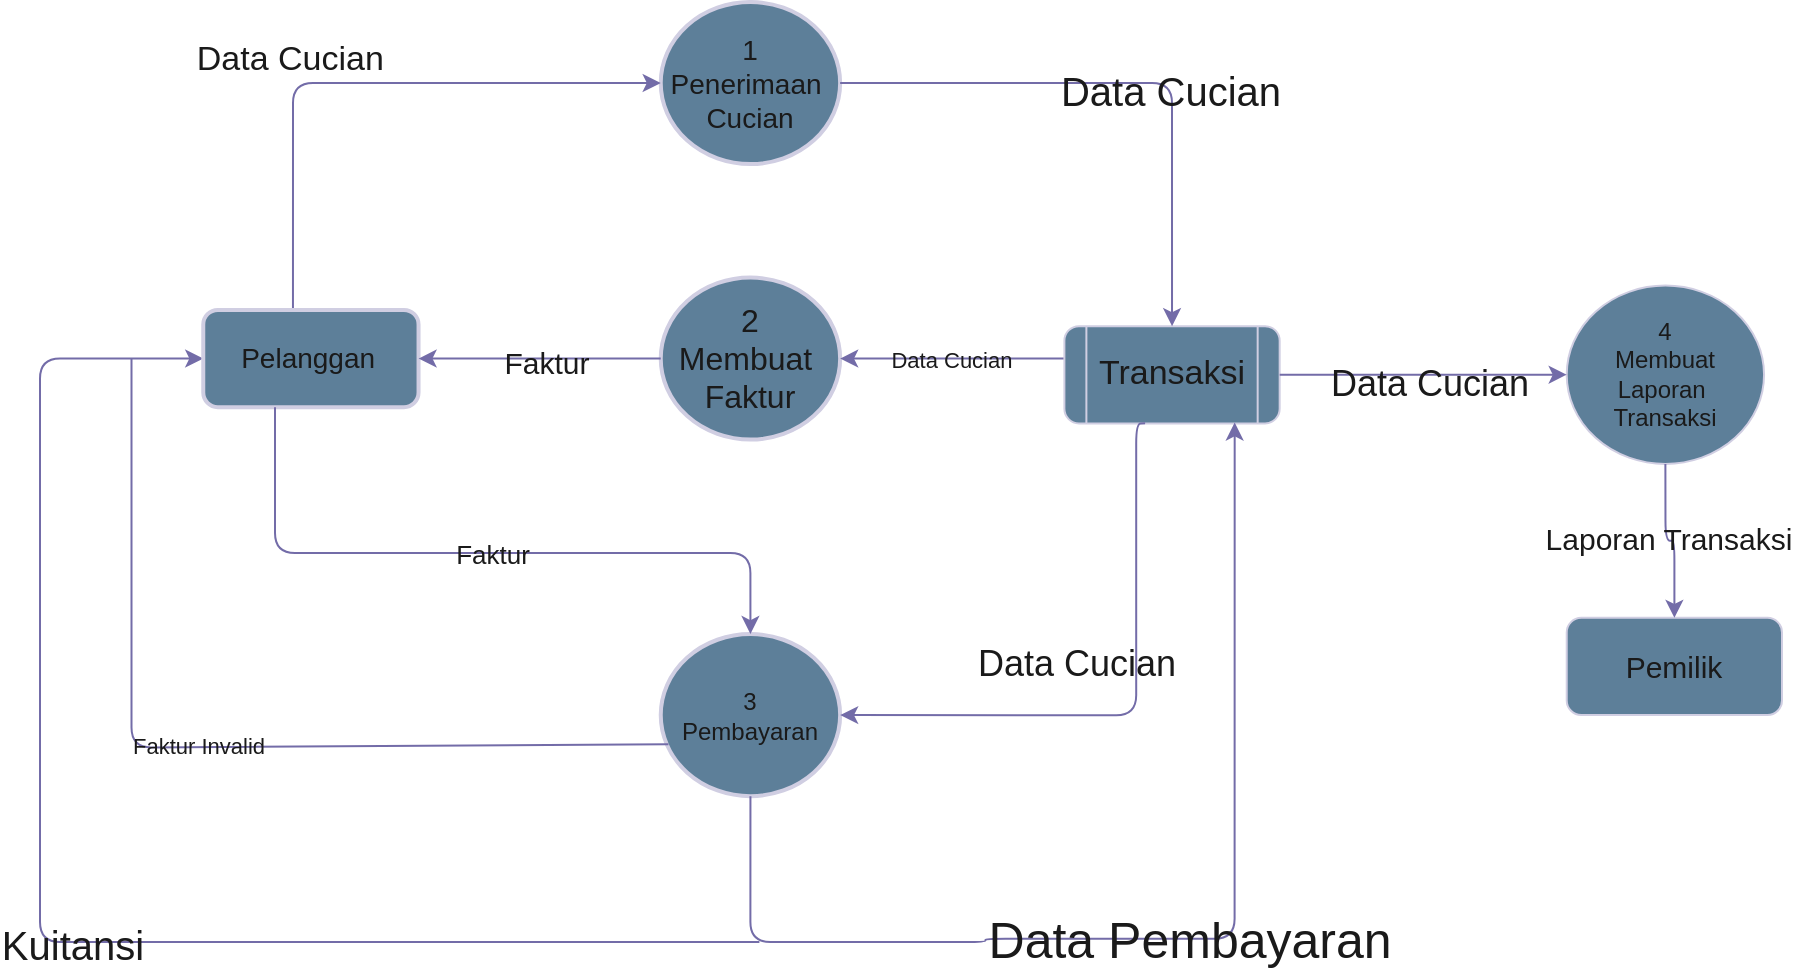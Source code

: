 <mxfile version="22.0.4" type="github" pages="4">
  <diagram name="Halaman-1" id="zievfR8BE4Mrv5VviONW">
    <mxGraphModel dx="2333" dy="1313" grid="1" gridSize="10" guides="1" tooltips="1" connect="1" arrows="1" fold="1" page="1" pageScale="1" pageWidth="1169" pageHeight="827" math="0" shadow="0">
      <root>
        <mxCell id="0" />
        <mxCell id="1" parent="0" />
        <mxCell id="Emwu1l9O6YgNDilJzfDa-1" value="" style="group;labelBackgroundColor=none;rounded=1;fontColor=#1A1A1A;" parent="1" vertex="1" connectable="0">
          <mxGeometry x="149" y="160" width="871" height="470" as="geometry" />
        </mxCell>
        <mxCell id="iRN2T850k9474Tx5F2lM-8" value="&lt;font style=&quot;font-size: 14px;&quot;&gt;1&lt;br&gt;Penerimaan&amp;nbsp;&lt;br&gt;Cucian&lt;/font&gt;" style="strokeWidth=2;html=1;shape=mxgraph.flowchart.start_2;whiteSpace=wrap;labelBackgroundColor=none;rounded=1;fillColor=#5D7F99;strokeColor=#D0CEE2;fontColor=#1A1A1A;" parent="Emwu1l9O6YgNDilJzfDa-1" vertex="1">
          <mxGeometry x="310.367" width="89.701" height="81.034" as="geometry" />
        </mxCell>
        <mxCell id="iRN2T850k9474Tx5F2lM-9" value="&lt;font style=&quot;font-size: 16px;&quot;&gt;2&lt;br&gt;Membuat&amp;nbsp;&lt;br&gt;Faktur&lt;/font&gt;" style="strokeWidth=2;html=1;shape=mxgraph.flowchart.start_2;whiteSpace=wrap;labelBackgroundColor=none;rounded=1;fillColor=#5D7F99;strokeColor=#D0CEE2;fontColor=#1A1A1A;" parent="Emwu1l9O6YgNDilJzfDa-1" vertex="1">
          <mxGeometry x="310.367" y="137.759" width="89.701" height="81.034" as="geometry" />
        </mxCell>
        <mxCell id="iRN2T850k9474Tx5F2lM-42" style="edgeStyle=orthogonalEdgeStyle;rounded=1;orthogonalLoop=1;jettySize=auto;html=1;entryX=0;entryY=0.5;entryDx=0;entryDy=0;labelBackgroundColor=none;fontColor=default;strokeColor=#736CA8;" parent="Emwu1l9O6YgNDilJzfDa-1" target="iRN2T850k9474Tx5F2lM-11" edge="1">
          <mxGeometry relative="1" as="geometry">
            <mxPoint x="54.718" y="178.276" as="targetPoint" />
            <mxPoint x="359.702" y="470" as="sourcePoint" />
            <Array as="points">
              <mxPoint y="470" />
              <mxPoint y="178.276" />
            </Array>
          </mxGeometry>
        </mxCell>
        <mxCell id="iRN2T850k9474Tx5F2lM-43" value="&lt;font style=&quot;font-size: 20px;&quot;&gt;Kuitansi&lt;/font&gt;" style="edgeLabel;html=1;align=center;verticalAlign=middle;resizable=0;points=[];labelBackgroundColor=none;rounded=1;fontColor=#1A1A1A;" parent="iRN2T850k9474Tx5F2lM-42" vertex="1" connectable="0">
          <mxGeometry x="-0.061" relative="1" as="geometry">
            <mxPoint y="1" as="offset" />
          </mxGeometry>
        </mxCell>
        <mxCell id="iRN2T850k9474Tx5F2lM-10" value="3&lt;br&gt;Pembayaran" style="strokeWidth=2;html=1;shape=mxgraph.flowchart.start_2;whiteSpace=wrap;labelBackgroundColor=none;rounded=1;fillColor=#5D7F99;strokeColor=#D0CEE2;fontColor=#1A1A1A;" parent="Emwu1l9O6YgNDilJzfDa-1" vertex="1">
          <mxGeometry x="310.367" y="316.034" width="89.701" height="81.034" as="geometry" />
        </mxCell>
        <mxCell id="iRN2T850k9474Tx5F2lM-13" style="edgeStyle=orthogonalEdgeStyle;rounded=1;orthogonalLoop=1;jettySize=auto;html=1;labelBackgroundColor=none;fontColor=default;strokeColor=#736CA8;" parent="Emwu1l9O6YgNDilJzfDa-1" target="iRN2T850k9474Tx5F2lM-8" edge="1">
          <mxGeometry relative="1" as="geometry">
            <mxPoint x="301.396" y="40.517" as="targetPoint" />
            <mxPoint x="126.479" y="153.966" as="sourcePoint" />
            <Array as="points">
              <mxPoint x="126.479" y="40.517" />
            </Array>
          </mxGeometry>
        </mxCell>
        <mxCell id="iRN2T850k9474Tx5F2lM-15" value="&lt;font style=&quot;font-size: 17px;&quot;&gt;Data Cucian&amp;nbsp;&lt;/font&gt;" style="edgeLabel;html=1;align=center;verticalAlign=middle;resizable=0;points=[];labelBackgroundColor=none;rounded=1;fontColor=#1A1A1A;" parent="iRN2T850k9474Tx5F2lM-13" vertex="1" connectable="0">
          <mxGeometry x="-0.397" relative="1" as="geometry">
            <mxPoint y="-36" as="offset" />
          </mxGeometry>
        </mxCell>
        <mxCell id="iRN2T850k9474Tx5F2lM-11" value="&lt;font style=&quot;font-size: 14px;&quot;&gt;Pelanggan&amp;nbsp;&lt;/font&gt;" style="whiteSpace=wrap;html=1;strokeWidth=2;labelBackgroundColor=none;rounded=1;fillColor=#5D7F99;strokeColor=#D0CEE2;fontColor=#1A1A1A;" parent="Emwu1l9O6YgNDilJzfDa-1" vertex="1">
          <mxGeometry x="81.628" y="153.966" width="107.642" height="48.621" as="geometry" />
        </mxCell>
        <mxCell id="iRN2T850k9474Tx5F2lM-12" value="" style="edgeStyle=orthogonalEdgeStyle;rounded=1;orthogonalLoop=1;jettySize=auto;html=1;labelBackgroundColor=none;fontColor=default;strokeColor=#736CA8;" parent="Emwu1l9O6YgNDilJzfDa-1" source="iRN2T850k9474Tx5F2lM-9" target="iRN2T850k9474Tx5F2lM-11" edge="1">
          <mxGeometry relative="1" as="geometry" />
        </mxCell>
        <mxCell id="iRN2T850k9474Tx5F2lM-18" value="&lt;font style=&quot;font-size: 15px;&quot;&gt;Faktur&lt;/font&gt;" style="edgeLabel;html=1;align=center;verticalAlign=middle;resizable=0;points=[];labelBackgroundColor=none;rounded=1;fontColor=#1A1A1A;" parent="iRN2T850k9474Tx5F2lM-12" vertex="1" connectable="0">
          <mxGeometry x="-0.048" y="1" relative="1" as="geometry">
            <mxPoint as="offset" />
          </mxGeometry>
        </mxCell>
        <mxCell id="iRN2T850k9474Tx5F2lM-14" style="edgeStyle=orthogonalEdgeStyle;rounded=1;orthogonalLoop=1;jettySize=auto;html=1;fontSize=13;labelBackgroundColor=none;fontColor=default;strokeColor=#736CA8;" parent="Emwu1l9O6YgNDilJzfDa-1" source="iRN2T850k9474Tx5F2lM-11" edge="1">
          <mxGeometry relative="1" as="geometry">
            <mxPoint x="117.509" y="210.69" as="sourcePoint" />
            <mxPoint x="355.217" y="316.034" as="targetPoint" />
            <Array as="points">
              <mxPoint x="117.509" y="275.517" />
              <mxPoint x="355.217" y="275.517" />
            </Array>
          </mxGeometry>
        </mxCell>
        <mxCell id="iRN2T850k9474Tx5F2lM-17" value="&lt;font style=&quot;font-size: 13px;&quot;&gt;Faktur&lt;/font&gt;" style="edgeLabel;html=1;align=center;verticalAlign=middle;resizable=0;points=[];labelBackgroundColor=none;rounded=1;fontColor=#1A1A1A;" parent="iRN2T850k9474Tx5F2lM-14" vertex="1" connectable="0">
          <mxGeometry x="0.03" relative="1" as="geometry">
            <mxPoint as="offset" />
          </mxGeometry>
        </mxCell>
        <mxCell id="iRN2T850k9474Tx5F2lM-29" style="edgeStyle=orthogonalEdgeStyle;rounded=1;orthogonalLoop=1;jettySize=auto;html=1;labelBackgroundColor=none;fontColor=default;strokeColor=#736CA8;" parent="Emwu1l9O6YgNDilJzfDa-1" source="iRN2T850k9474Tx5F2lM-28" target="iRN2T850k9474Tx5F2lM-9" edge="1">
          <mxGeometry relative="1" as="geometry">
            <Array as="points">
              <mxPoint x="476.314" y="178.276" />
              <mxPoint x="476.314" y="178.276" />
            </Array>
          </mxGeometry>
        </mxCell>
        <mxCell id="iRN2T850k9474Tx5F2lM-54" value="Data Cucian&amp;nbsp;" style="edgeLabel;html=1;align=center;verticalAlign=middle;resizable=0;points=[];labelBackgroundColor=none;rounded=1;fontColor=#1A1A1A;" parent="iRN2T850k9474Tx5F2lM-29" vertex="1" connectable="0">
          <mxGeometry x="-0.33" y="-1" relative="1" as="geometry">
            <mxPoint x="-18" y="1" as="offset" />
          </mxGeometry>
        </mxCell>
        <mxCell id="iRN2T850k9474Tx5F2lM-28" value="&lt;font style=&quot;font-size: 17px;&quot;&gt;Transaksi&lt;/font&gt;" style="shape=process;whiteSpace=wrap;html=1;backgroundOutline=1;labelBackgroundColor=none;rounded=1;fillColor=#5D7F99;strokeColor=#D0CEE2;fontColor=#1A1A1A;" parent="Emwu1l9O6YgNDilJzfDa-1" vertex="1">
          <mxGeometry x="512.195" y="162.069" width="107.642" height="48.621" as="geometry" />
        </mxCell>
        <mxCell id="iRN2T850k9474Tx5F2lM-20" value="" style="edgeStyle=orthogonalEdgeStyle;rounded=1;orthogonalLoop=1;jettySize=auto;html=1;entryX=0.5;entryY=0;entryDx=0;entryDy=0;labelBackgroundColor=none;fontColor=default;strokeColor=#736CA8;" parent="Emwu1l9O6YgNDilJzfDa-1" source="iRN2T850k9474Tx5F2lM-8" target="iRN2T850k9474Tx5F2lM-28" edge="1">
          <mxGeometry relative="1" as="geometry">
            <mxPoint x="592.926" y="170.172" as="targetPoint" />
          </mxGeometry>
        </mxCell>
        <mxCell id="iRN2T850k9474Tx5F2lM-31" value="&lt;font style=&quot;font-size: 20px;&quot;&gt;Data Cucian&lt;/font&gt;" style="edgeLabel;html=1;align=center;verticalAlign=middle;resizable=0;points=[];labelBackgroundColor=none;rounded=1;fontColor=#1A1A1A;" parent="iRN2T850k9474Tx5F2lM-20" vertex="1" connectable="0">
          <mxGeometry x="0.175" y="-1" relative="1" as="geometry">
            <mxPoint as="offset" />
          </mxGeometry>
        </mxCell>
        <mxCell id="iRN2T850k9474Tx5F2lM-41" style="edgeStyle=orthogonalEdgeStyle;rounded=1;orthogonalLoop=1;jettySize=auto;html=1;exitX=0.5;exitY=1;exitDx=0;exitDy=0;exitPerimeter=0;entryX=0.791;entryY=0.99;entryDx=0;entryDy=0;entryPerimeter=0;labelBackgroundColor=none;fontColor=default;strokeColor=#736CA8;" parent="Emwu1l9O6YgNDilJzfDa-1" source="iRN2T850k9474Tx5F2lM-10" target="iRN2T850k9474Tx5F2lM-28" edge="1">
          <mxGeometry relative="1" as="geometry">
            <mxPoint x="597.411" y="226.897" as="targetPoint" />
            <mxPoint x="355.217" y="467.569" as="sourcePoint" />
            <Array as="points">
              <mxPoint x="355.217" y="470" />
              <mxPoint x="472.726" y="470" />
              <mxPoint x="472.726" y="468.379" />
              <mxPoint x="597.411" y="468.379" />
            </Array>
          </mxGeometry>
        </mxCell>
        <mxCell id="iRN2T850k9474Tx5F2lM-50" value="&lt;font style=&quot;font-size: 25px;&quot;&gt;Data Pembayaran&amp;nbsp;&lt;/font&gt;" style="edgeLabel;html=1;align=center;verticalAlign=middle;resizable=0;points=[];labelBackgroundColor=none;rounded=1;fontColor=#1A1A1A;" parent="iRN2T850k9474Tx5F2lM-41" vertex="1" connectable="0">
          <mxGeometry x="0.033" y="1" relative="1" as="geometry">
            <mxPoint as="offset" />
          </mxGeometry>
        </mxCell>
        <mxCell id="iRN2T850k9474Tx5F2lM-32" value="4&lt;br&gt;Membuat Laporan&amp;nbsp;&lt;br&gt;Transaksi" style="ellipse;whiteSpace=wrap;html=1;labelBackgroundColor=none;rounded=1;fillColor=#5D7F99;strokeColor=#D0CEE2;fontColor=#1A1A1A;" parent="Emwu1l9O6YgNDilJzfDa-1" vertex="1">
          <mxGeometry x="763.358" y="141.81" width="98.671" height="89.138" as="geometry" />
        </mxCell>
        <mxCell id="iRN2T850k9474Tx5F2lM-33" value="" style="edgeStyle=orthogonalEdgeStyle;rounded=1;orthogonalLoop=1;jettySize=auto;html=1;labelBackgroundColor=none;fontColor=default;strokeColor=#736CA8;" parent="Emwu1l9O6YgNDilJzfDa-1" source="iRN2T850k9474Tx5F2lM-28" target="iRN2T850k9474Tx5F2lM-32" edge="1">
          <mxGeometry relative="1" as="geometry" />
        </mxCell>
        <mxCell id="iRN2T850k9474Tx5F2lM-51" value="&lt;font style=&quot;font-size: 18px;&quot;&gt;Data Cucian&amp;nbsp;&lt;/font&gt;" style="edgeLabel;html=1;align=center;verticalAlign=middle;resizable=0;points=[];labelBackgroundColor=none;rounded=1;fontColor=#1A1A1A;" parent="iRN2T850k9474Tx5F2lM-33" vertex="1" connectable="0">
          <mxGeometry x="0.064" y="-4" relative="1" as="geometry">
            <mxPoint as="offset" />
          </mxGeometry>
        </mxCell>
        <mxCell id="iRN2T850k9474Tx5F2lM-34" value="&lt;font style=&quot;font-size: 15px;&quot;&gt;Pemilik&lt;/font&gt;" style="whiteSpace=wrap;html=1;labelBackgroundColor=none;rounded=1;fillColor=#5D7F99;strokeColor=#D0CEE2;fontColor=#1A1A1A;" parent="Emwu1l9O6YgNDilJzfDa-1" vertex="1">
          <mxGeometry x="763.358" y="307.931" width="107.642" height="48.621" as="geometry" />
        </mxCell>
        <mxCell id="iRN2T850k9474Tx5F2lM-35" value="" style="edgeStyle=orthogonalEdgeStyle;rounded=1;orthogonalLoop=1;jettySize=auto;html=1;labelBackgroundColor=none;fontColor=default;strokeColor=#736CA8;" parent="Emwu1l9O6YgNDilJzfDa-1" source="iRN2T850k9474Tx5F2lM-32" target="iRN2T850k9474Tx5F2lM-34" edge="1">
          <mxGeometry relative="1" as="geometry" />
        </mxCell>
        <mxCell id="iRN2T850k9474Tx5F2lM-36" value="&lt;font style=&quot;font-size: 15px;&quot;&gt;Laporan Transaksi&lt;/font&gt;" style="edgeLabel;html=1;align=center;verticalAlign=middle;resizable=0;points=[];labelBackgroundColor=none;rounded=1;fontColor=#1A1A1A;" parent="iRN2T850k9474Tx5F2lM-35" vertex="1" connectable="0">
          <mxGeometry x="-0.041" y="2" relative="1" as="geometry">
            <mxPoint as="offset" />
          </mxGeometry>
        </mxCell>
        <mxCell id="iRN2T850k9474Tx5F2lM-37" style="edgeStyle=orthogonalEdgeStyle;rounded=1;orthogonalLoop=1;jettySize=auto;html=1;entryX=1;entryY=0.5;entryDx=0;entryDy=0;entryPerimeter=0;labelBackgroundColor=none;fontColor=default;strokeColor=#736CA8;" parent="Emwu1l9O6YgNDilJzfDa-1" target="iRN2T850k9474Tx5F2lM-10" edge="1">
          <mxGeometry relative="1" as="geometry">
            <mxPoint x="552.56" y="210.687" as="sourcePoint" />
            <mxPoint x="440.434" y="380.797" as="targetPoint" />
            <Array as="points">
              <mxPoint x="548.075" y="211.5" />
              <mxPoint x="548.075" y="356.552" />
            </Array>
          </mxGeometry>
        </mxCell>
        <mxCell id="iRN2T850k9474Tx5F2lM-38" value="&lt;font style=&quot;font-size: 18px;&quot;&gt;Data Cucian&lt;/font&gt;" style="edgeLabel;html=1;align=center;verticalAlign=middle;resizable=0;points=[];labelBackgroundColor=none;rounded=1;fontColor=#1A1A1A;" parent="iRN2T850k9474Tx5F2lM-37" vertex="1" connectable="0">
          <mxGeometry x="-0.162" y="4" relative="1" as="geometry">
            <mxPoint x="-34" as="offset" />
          </mxGeometry>
        </mxCell>
        <mxCell id="iRN2T850k9474Tx5F2lM-47" value="" style="endArrow=none;html=1;rounded=1;entryX=0.043;entryY=0.68;entryDx=0;entryDy=0;entryPerimeter=0;labelBackgroundColor=none;fontColor=default;strokeColor=#736CA8;" parent="Emwu1l9O6YgNDilJzfDa-1" target="iRN2T850k9474Tx5F2lM-10" edge="1">
          <mxGeometry width="50" height="50" relative="1" as="geometry">
            <mxPoint x="45.748" y="178.276" as="sourcePoint" />
            <mxPoint x="162.359" y="364.655" as="targetPoint" />
            <Array as="points">
              <mxPoint x="45.748" y="372.759" />
            </Array>
          </mxGeometry>
        </mxCell>
        <mxCell id="iRN2T850k9474Tx5F2lM-49" value="Faktur Invalid" style="edgeLabel;html=1;align=center;verticalAlign=middle;resizable=0;points=[];labelBackgroundColor=none;rounded=1;fontColor=#1A1A1A;" parent="iRN2T850k9474Tx5F2lM-47" vertex="1" connectable="0">
          <mxGeometry x="-0.02" y="1" relative="1" as="geometry">
            <mxPoint as="offset" />
          </mxGeometry>
        </mxCell>
      </root>
    </mxGraphModel>
  </diagram>
  <diagram id="p6ZGhaoFS9OTpx_zbjbu" name="Halaman-2">
    <mxGraphModel dx="3500" dy="1970" grid="1" gridSize="10" guides="1" tooltips="1" connect="1" arrows="1" fold="1" page="1" pageScale="1" pageWidth="1169" pageHeight="827" math="0" shadow="0">
      <root>
        <mxCell id="0" />
        <mxCell id="1" parent="0" />
        <mxCell id="ITg-j0ly1bmxTYYZntgk-1" value="" style="group;fillColor=#cce5ff;strokeColor=#36393d;" parent="1" vertex="1" connectable="0">
          <mxGeometry x="120" y="120" width="920" height="510" as="geometry" />
        </mxCell>
        <mxCell id="G_HowqqBa3UaNG1oS3yh-1" value="&lt;font style=&quot;font-size: 25px;&quot;&gt;Sistem informasi&amp;nbsp;&lt;br&gt;Pemesana&amp;nbsp;&lt;/font&gt;" style="ellipse;whiteSpace=wrap;html=1;aspect=fixed;" parent="ITg-j0ly1bmxTYYZntgk-1" vertex="1">
          <mxGeometry x="371.717" y="145.714" width="236.786" height="236.786" as="geometry" />
        </mxCell>
        <mxCell id="G_HowqqBa3UaNG1oS3yh-7" style="edgeStyle=orthogonalEdgeStyle;rounded=0;orthogonalLoop=1;jettySize=auto;html=1;exitX=0.5;exitY=0;exitDx=0;exitDy=0;entryX=0.388;entryY=0.01;entryDx=0;entryDy=0;entryPerimeter=0;" parent="ITg-j0ly1bmxTYYZntgk-1" source="G_HowqqBa3UaNG1oS3yh-2" target="G_HowqqBa3UaNG1oS3yh-1" edge="1">
          <mxGeometry relative="1" as="geometry">
            <mxPoint x="418.182" y="45.536" as="targetPoint" />
            <mxPoint x="92.929" y="145.714" as="sourcePoint" />
            <Array as="points">
              <mxPoint x="88.283" y="36.429" />
              <mxPoint x="464.646" y="36.429" />
              <mxPoint x="464.646" y="45.536" />
            </Array>
          </mxGeometry>
        </mxCell>
        <mxCell id="G_HowqqBa3UaNG1oS3yh-28" value="&lt;font style=&quot;font-size: 20px;&quot;&gt;Kelola Transaksi&amp;nbsp;&lt;/font&gt;" style="edgeLabel;html=1;align=center;verticalAlign=middle;resizable=0;points=[];rotation=1;fontSize=20;" parent="G_HowqqBa3UaNG1oS3yh-7" vertex="1" connectable="0">
          <mxGeometry x="0.052" relative="1" as="geometry">
            <mxPoint as="offset" />
          </mxGeometry>
        </mxCell>
        <mxCell id="G_HowqqBa3UaNG1oS3yh-18" style="edgeStyle=orthogonalEdgeStyle;rounded=0;orthogonalLoop=1;jettySize=auto;html=1;entryX=0.568;entryY=0.015;entryDx=0;entryDy=0;entryPerimeter=0;exitX=0.25;exitY=0;exitDx=0;exitDy=0;" parent="ITg-j0ly1bmxTYYZntgk-1" source="G_HowqqBa3UaNG1oS3yh-2" target="G_HowqqBa3UaNG1oS3yh-1" edge="1">
          <mxGeometry relative="1" as="geometry">
            <mxPoint x="520.423" as="targetPoint" />
            <mxPoint x="65.051" y="59.196" as="sourcePoint" />
            <Array as="points">
              <mxPoint x="65.051" y="204.911" />
              <mxPoint x="65.051" />
              <mxPoint x="509.253" />
            </Array>
          </mxGeometry>
        </mxCell>
        <mxCell id="G_HowqqBa3UaNG1oS3yh-27" value="&lt;font style=&quot;font-size: 20px;&quot;&gt;Login&lt;/font&gt;" style="edgeLabel;html=1;align=center;verticalAlign=middle;resizable=0;points=[];rotation=1;fontSize=20;" parent="G_HowqqBa3UaNG1oS3yh-18" vertex="1" connectable="0">
          <mxGeometry x="0.108" y="2" relative="1" as="geometry">
            <mxPoint x="1" as="offset" />
          </mxGeometry>
        </mxCell>
        <mxCell id="G_HowqqBa3UaNG1oS3yh-2" value="&lt;font style=&quot;font-size: 36px;&quot;&gt;Admin&lt;/font&gt;" style="rounded=0;whiteSpace=wrap;html=1;" parent="ITg-j0ly1bmxTYYZntgk-1" vertex="1">
          <mxGeometry y="204.911" width="176.566" height="100.179" as="geometry" />
        </mxCell>
        <mxCell id="G_HowqqBa3UaNG1oS3yh-13" style="edgeStyle=orthogonalEdgeStyle;rounded=0;orthogonalLoop=1;jettySize=auto;html=1;" parent="ITg-j0ly1bmxTYYZntgk-1" source="G_HowqqBa3UaNG1oS3yh-1" target="G_HowqqBa3UaNG1oS3yh-2" edge="1">
          <mxGeometry relative="1" as="geometry">
            <mxPoint x="148.687" y="364.286" as="targetPoint" />
            <Array as="points">
              <mxPoint x="148.687" y="365.196" />
            </Array>
          </mxGeometry>
        </mxCell>
        <mxCell id="G_HowqqBa3UaNG1oS3yh-32" value="Login" style="edgeLabel;html=1;align=center;verticalAlign=middle;resizable=0;points=[];rotation=1;fontSize=20;" parent="G_HowqqBa3UaNG1oS3yh-13" vertex="1" connectable="0">
          <mxGeometry x="-0.164" y="-3" relative="1" as="geometry">
            <mxPoint as="offset" />
          </mxGeometry>
        </mxCell>
        <mxCell id="G_HowqqBa3UaNG1oS3yh-14" style="edgeStyle=orthogonalEdgeStyle;rounded=0;orthogonalLoop=1;jettySize=auto;html=1;entryX=0.5;entryY=1;entryDx=0;entryDy=0;" parent="ITg-j0ly1bmxTYYZntgk-1" source="G_HowqqBa3UaNG1oS3yh-1" target="G_HowqqBa3UaNG1oS3yh-2" edge="1">
          <mxGeometry relative="1" as="geometry">
            <mxPoint x="120.808" y="446.25" as="targetPoint" />
            <Array as="points">
              <mxPoint x="473.939" y="473.571" />
              <mxPoint x="88.283" y="473.571" />
            </Array>
          </mxGeometry>
        </mxCell>
        <mxCell id="G_HowqqBa3UaNG1oS3yh-34" value="Data Pemesanan" style="edgeLabel;html=1;align=center;verticalAlign=middle;resizable=0;points=[];rotation=1;fontSize=20;" parent="G_HowqqBa3UaNG1oS3yh-14" vertex="1" connectable="0">
          <mxGeometry x="-0.082" relative="1" as="geometry">
            <mxPoint as="offset" />
          </mxGeometry>
        </mxCell>
        <mxCell id="G_HowqqBa3UaNG1oS3yh-15" style="edgeStyle=orthogonalEdgeStyle;rounded=0;orthogonalLoop=1;jettySize=auto;html=1;entryX=0.25;entryY=1;entryDx=0;entryDy=0;" parent="ITg-j0ly1bmxTYYZntgk-1" source="G_HowqqBa3UaNG1oS3yh-1" target="G_HowqqBa3UaNG1oS3yh-2" edge="1">
          <mxGeometry relative="1" as="geometry">
            <mxPoint x="46.465" y="546.429" as="targetPoint" />
            <Array as="points">
              <mxPoint x="492.525" y="510" />
              <mxPoint x="44.606" y="510" />
            </Array>
          </mxGeometry>
        </mxCell>
        <mxCell id="G_HowqqBa3UaNG1oS3yh-35" value="Data Transaksi" style="edgeLabel;html=1;align=center;verticalAlign=middle;resizable=0;points=[];rotation=1;fontSize=20;" parent="G_HowqqBa3UaNG1oS3yh-15" vertex="1" connectable="0">
          <mxGeometry x="-0.107" y="1" relative="1" as="geometry">
            <mxPoint x="1" as="offset" />
          </mxGeometry>
        </mxCell>
        <mxCell id="G_HowqqBa3UaNG1oS3yh-16" style="edgeStyle=orthogonalEdgeStyle;rounded=0;orthogonalLoop=1;jettySize=auto;html=1;" parent="ITg-j0ly1bmxTYYZntgk-1" source="G_HowqqBa3UaNG1oS3yh-1" target="G_HowqqBa3UaNG1oS3yh-2" edge="1">
          <mxGeometry relative="1" as="geometry">
            <mxPoint x="167.273" y="446.25" as="targetPoint" />
            <Array as="points">
              <mxPoint x="446.061" y="437.143" />
              <mxPoint x="111.515" y="437.143" />
            </Array>
          </mxGeometry>
        </mxCell>
        <mxCell id="G_HowqqBa3UaNG1oS3yh-33" value="Data Costumner" style="edgeLabel;html=1;align=center;verticalAlign=middle;resizable=0;points=[];rotation=1;fontSize=20;" parent="G_HowqqBa3UaNG1oS3yh-16" vertex="1" connectable="0">
          <mxGeometry x="-0.105" y="3" relative="1" as="geometry">
            <mxPoint x="1" as="offset" />
          </mxGeometry>
        </mxCell>
        <mxCell id="G_HowqqBa3UaNG1oS3yh-25" style="edgeStyle=orthogonalEdgeStyle;rounded=0;orthogonalLoop=1;jettySize=auto;html=1;entryX=0.65;entryY=0.982;entryDx=0;entryDy=0;entryPerimeter=0;" parent="ITg-j0ly1bmxTYYZntgk-1" source="G_HowqqBa3UaNG1oS3yh-3" target="G_HowqqBa3UaNG1oS3yh-1" edge="1">
          <mxGeometry relative="1" as="geometry">
            <mxPoint x="576.162" y="500.893" as="targetPoint" />
            <Array as="points">
              <mxPoint x="836.364" y="500.893" />
              <mxPoint x="528.768" y="500.893" />
            </Array>
          </mxGeometry>
        </mxCell>
        <mxCell id="G_HowqqBa3UaNG1oS3yh-42" value="Registrasi" style="edgeLabel;html=1;align=center;verticalAlign=middle;resizable=0;points=[];rotation=0;fontSize=17;" parent="G_HowqqBa3UaNG1oS3yh-25" vertex="1" connectable="0">
          <mxGeometry x="0.097" y="3" relative="1" as="geometry">
            <mxPoint y="2" as="offset" />
          </mxGeometry>
        </mxCell>
        <mxCell id="G_HowqqBa3UaNG1oS3yh-26" style="edgeStyle=orthogonalEdgeStyle;rounded=0;orthogonalLoop=1;jettySize=auto;html=1;" parent="ITg-j0ly1bmxTYYZntgk-1" source="G_HowqqBa3UaNG1oS3yh-3" target="G_HowqqBa3UaNG1oS3yh-1" edge="1">
          <mxGeometry relative="1" as="geometry">
            <mxPoint x="566.869" y="473.571" as="targetPoint" />
            <Array as="points">
              <mxPoint x="799.192" y="473.571" />
              <mxPoint x="565.01" y="473.571" />
            </Array>
          </mxGeometry>
        </mxCell>
        <mxCell id="G_HowqqBa3UaNG1oS3yh-41" value="Login" style="edgeLabel;html=1;align=center;verticalAlign=middle;resizable=0;points=[];rotation=0;fontSize=17;" parent="G_HowqqBa3UaNG1oS3yh-26" vertex="1" connectable="0">
          <mxGeometry x="0.051" y="-5" relative="1" as="geometry">
            <mxPoint y="2" as="offset" />
          </mxGeometry>
        </mxCell>
        <mxCell id="G_HowqqBa3UaNG1oS3yh-3" value="&lt;font style=&quot;font-size: 26px;&quot;&gt;Costumer&lt;/font&gt;" style="rounded=0;whiteSpace=wrap;html=1;" parent="ITg-j0ly1bmxTYYZntgk-1" vertex="1">
          <mxGeometry x="752.727" y="173.036" width="167.273" height="91.071" as="geometry" />
        </mxCell>
        <mxCell id="G_HowqqBa3UaNG1oS3yh-19" style="edgeStyle=orthogonalEdgeStyle;rounded=0;orthogonalLoop=1;jettySize=auto;html=1;entryX=0.574;entryY=0.002;entryDx=0;entryDy=0;entryPerimeter=0;" parent="ITg-j0ly1bmxTYYZntgk-1" source="G_HowqqBa3UaNG1oS3yh-1" target="G_HowqqBa3UaNG1oS3yh-3" edge="1">
          <mxGeometry relative="1" as="geometry">
            <mxPoint x="529.697" y="142.351" as="sourcePoint" />
            <mxPoint x="836.364" y="163.929" as="targetPoint" />
            <Array as="points">
              <mxPoint x="529.697" y="9.107" />
              <mxPoint x="845.657" y="9.107" />
              <mxPoint x="845.657" y="163.929" />
              <mxPoint x="848.444" y="163.929" />
            </Array>
          </mxGeometry>
        </mxCell>
        <mxCell id="G_HowqqBa3UaNG1oS3yh-36" value="Data Transaksi" style="edgeLabel;html=1;align=center;verticalAlign=middle;resizable=0;points=[];rotation=0;fontSize=17;" parent="G_HowqqBa3UaNG1oS3yh-19" vertex="1" connectable="0">
          <mxGeometry x="0.01" y="-2" relative="1" as="geometry">
            <mxPoint y="2" as="offset" />
          </mxGeometry>
        </mxCell>
        <mxCell id="G_HowqqBa3UaNG1oS3yh-8" value="" style="endArrow=classic;html=1;rounded=0;entryX=0.223;entryY=0.087;entryDx=0;entryDy=0;entryPerimeter=0;" parent="ITg-j0ly1bmxTYYZntgk-1" target="G_HowqqBa3UaNG1oS3yh-1" edge="1">
          <mxGeometry width="50" height="50" relative="1" as="geometry">
            <mxPoint x="92.929" y="100.179" as="sourcePoint" />
            <mxPoint x="427.475" y="91.071" as="targetPoint" />
            <Array as="points">
              <mxPoint x="427.475" y="100.179" />
            </Array>
          </mxGeometry>
        </mxCell>
        <mxCell id="G_HowqqBa3UaNG1oS3yh-29" value="Data Testimoni" style="edgeLabel;html=1;align=center;verticalAlign=middle;resizable=0;points=[];rotation=1;fontSize=20;" parent="G_HowqqBa3UaNG1oS3yh-8" vertex="1" connectable="0">
          <mxGeometry x="-0.104" relative="1" as="geometry">
            <mxPoint x="-1" as="offset" />
          </mxGeometry>
        </mxCell>
        <mxCell id="G_HowqqBa3UaNG1oS3yh-20" style="edgeStyle=orthogonalEdgeStyle;rounded=0;orthogonalLoop=1;jettySize=auto;html=1;" parent="ITg-j0ly1bmxTYYZntgk-1" source="G_HowqqBa3UaNG1oS3yh-1" target="G_HowqqBa3UaNG1oS3yh-3" edge="1">
          <mxGeometry relative="1" as="geometry">
            <Array as="points">
              <mxPoint x="548.283" y="54.643" />
              <mxPoint x="799.192" y="54.643" />
            </Array>
          </mxGeometry>
        </mxCell>
        <mxCell id="G_HowqqBa3UaNG1oS3yh-37" value="Laporan Pemesanan" style="edgeLabel;html=1;align=center;verticalAlign=middle;resizable=0;points=[];rotation=0;fontSize=17;" parent="G_HowqqBa3UaNG1oS3yh-20" vertex="1" connectable="0">
          <mxGeometry x="-0.113" y="-2" relative="1" as="geometry">
            <mxPoint y="2" as="offset" />
          </mxGeometry>
        </mxCell>
        <mxCell id="G_HowqqBa3UaNG1oS3yh-9" style="edgeStyle=orthogonalEdgeStyle;rounded=0;orthogonalLoop=1;jettySize=auto;html=1;entryX=-0.015;entryY=0.463;entryDx=0;entryDy=0;entryPerimeter=0;" parent="ITg-j0ly1bmxTYYZntgk-1" source="G_HowqqBa3UaNG1oS3yh-2" target="G_HowqqBa3UaNG1oS3yh-1" edge="1">
          <mxGeometry relative="1" as="geometry">
            <Array as="points">
              <mxPoint x="223.03" y="255" />
              <mxPoint x="223.03" y="255" />
            </Array>
          </mxGeometry>
        </mxCell>
        <mxCell id="G_HowqqBa3UaNG1oS3yh-31" value="Data Jasa Paket" style="edgeLabel;html=1;align=center;verticalAlign=middle;resizable=0;points=[];rotation=1;fontSize=20;" parent="G_HowqqBa3UaNG1oS3yh-9" vertex="1" connectable="0">
          <mxGeometry x="-0.057" y="2" relative="1" as="geometry">
            <mxPoint x="1" as="offset" />
          </mxGeometry>
        </mxCell>
        <mxCell id="G_HowqqBa3UaNG1oS3yh-21" style="edgeStyle=orthogonalEdgeStyle;rounded=0;orthogonalLoop=1;jettySize=auto;html=1;entryX=0.093;entryY=-0.004;entryDx=0;entryDy=0;entryPerimeter=0;" parent="ITg-j0ly1bmxTYYZntgk-1" source="G_HowqqBa3UaNG1oS3yh-1" target="G_HowqqBa3UaNG1oS3yh-3" edge="1">
          <mxGeometry relative="1" as="geometry">
            <mxPoint x="780.606" y="154.821" as="targetPoint" />
            <Array as="points">
              <mxPoint x="576.162" y="81.964" />
              <mxPoint x="762.02" y="81.964" />
              <mxPoint x="762.02" y="154.821" />
              <mxPoint x="768.525" y="154.821" />
            </Array>
          </mxGeometry>
        </mxCell>
        <mxCell id="G_HowqqBa3UaNG1oS3yh-38" value="Data Tetimoni" style="edgeLabel;html=1;align=center;verticalAlign=middle;resizable=0;points=[];rotation=0;fontSize=17;" parent="G_HowqqBa3UaNG1oS3yh-21" vertex="1" connectable="0">
          <mxGeometry x="-0.055" y="3" relative="1" as="geometry">
            <mxPoint y="2" as="offset" />
          </mxGeometry>
        </mxCell>
        <mxCell id="G_HowqqBa3UaNG1oS3yh-12" style="edgeStyle=orthogonalEdgeStyle;rounded=0;orthogonalLoop=1;jettySize=auto;html=1;entryX=0;entryY=0.346;entryDx=0;entryDy=0;entryPerimeter=0;" parent="ITg-j0ly1bmxTYYZntgk-1" source="G_HowqqBa3UaNG1oS3yh-2" target="G_HowqqBa3UaNG1oS3yh-1" edge="1">
          <mxGeometry relative="1" as="geometry">
            <Array as="points">
              <mxPoint x="223.03" y="227.679" />
              <mxPoint x="223.03" y="227.679" />
            </Array>
          </mxGeometry>
        </mxCell>
        <mxCell id="G_HowqqBa3UaNG1oS3yh-30" value="&lt;font style=&quot;font-size: 20px;&quot;&gt;Kelola Portofolio&lt;/font&gt;" style="edgeLabel;html=1;align=center;verticalAlign=middle;resizable=0;points=[];rotation=1;fontSize=20;" parent="G_HowqqBa3UaNG1oS3yh-12" vertex="1" connectable="0">
          <mxGeometry x="-0.085" relative="1" as="geometry">
            <mxPoint x="1" as="offset" />
          </mxGeometry>
        </mxCell>
        <mxCell id="G_HowqqBa3UaNG1oS3yh-22" style="edgeStyle=orthogonalEdgeStyle;rounded=0;orthogonalLoop=1;jettySize=auto;html=1;" parent="ITg-j0ly1bmxTYYZntgk-1" source="G_HowqqBa3UaNG1oS3yh-1" target="G_HowqqBa3UaNG1oS3yh-3" edge="1">
          <mxGeometry relative="1" as="geometry">
            <Array as="points">
              <mxPoint x="641.212" y="218.571" />
              <mxPoint x="641.212" y="218.571" />
            </Array>
          </mxGeometry>
        </mxCell>
        <mxCell id="G_HowqqBa3UaNG1oS3yh-39" value="Login" style="edgeLabel;html=1;align=center;verticalAlign=middle;resizable=0;points=[];rotation=0;fontSize=17;" parent="G_HowqqBa3UaNG1oS3yh-22" vertex="1" connectable="0">
          <mxGeometry x="-0.017" y="-3" relative="1" as="geometry">
            <mxPoint y="2" as="offset" />
          </mxGeometry>
        </mxCell>
        <mxCell id="G_HowqqBa3UaNG1oS3yh-24" style="edgeStyle=orthogonalEdgeStyle;rounded=0;orthogonalLoop=1;jettySize=auto;html=1;entryX=0.994;entryY=0.459;entryDx=0;entryDy=0;entryPerimeter=0;" parent="ITg-j0ly1bmxTYYZntgk-1" source="G_HowqqBa3UaNG1oS3yh-3" target="G_HowqqBa3UaNG1oS3yh-1" edge="1">
          <mxGeometry relative="1" as="geometry">
            <Array as="points">
              <mxPoint x="715.556" y="254.089" />
              <mxPoint x="715.556" y="254.089" />
            </Array>
          </mxGeometry>
        </mxCell>
        <mxCell id="G_HowqqBa3UaNG1oS3yh-40" value="Data Pemesanan" style="edgeLabel;html=1;align=center;verticalAlign=middle;resizable=0;points=[];rotation=0;fontSize=17;" parent="G_HowqqBa3UaNG1oS3yh-24" vertex="1" connectable="0">
          <mxGeometry x="-0.191" y="4" relative="1" as="geometry">
            <mxPoint y="2" as="offset" />
          </mxGeometry>
        </mxCell>
      </root>
    </mxGraphModel>
  </diagram>
  <diagram id="7fXpKsFOSEUkc3rEzZ2G" name="Halaman-3">
    <mxGraphModel dx="1400" dy="788" grid="1" gridSize="10" guides="1" tooltips="1" connect="1" arrows="1" fold="1" page="1" pageScale="1" pageWidth="1169" pageHeight="827" math="0" shadow="0">
      <root>
        <mxCell id="0" />
        <mxCell id="1" parent="0" />
        <mxCell id="zRbCJ5zReiYOXl2uvd_V-57" value="" style="group" vertex="1" connectable="0" parent="1">
          <mxGeometry x="210" y="250" width="780" height="310" as="geometry" />
        </mxCell>
        <mxCell id="zRbCJ5zReiYOXl2uvd_V-1" value="Pelanggan&amp;nbsp;" style="shape=table;startSize=30;container=1;collapsible=1;childLayout=tableLayout;fixedRows=1;rowLines=0;fontStyle=1;align=center;resizeLast=1;html=1;fillColor=#dae8fc;strokeColor=#6c8ebf;" vertex="1" parent="zRbCJ5zReiYOXl2uvd_V-57">
          <mxGeometry y="40" width="180" height="150" as="geometry" />
        </mxCell>
        <mxCell id="zRbCJ5zReiYOXl2uvd_V-2" value="" style="shape=tableRow;horizontal=0;startSize=0;swimlaneHead=0;swimlaneBody=0;fillColor=#dae8fc;collapsible=0;dropTarget=0;points=[[0,0.5],[1,0.5]];portConstraint=eastwest;top=0;left=0;right=0;bottom=1;strokeColor=#6c8ebf;" vertex="1" parent="zRbCJ5zReiYOXl2uvd_V-1">
          <mxGeometry y="30" width="180" height="30" as="geometry" />
        </mxCell>
        <mxCell id="zRbCJ5zReiYOXl2uvd_V-3" value="PK" style="shape=partialRectangle;connectable=0;fillColor=#dae8fc;top=0;left=0;bottom=0;right=0;fontStyle=1;overflow=hidden;whiteSpace=wrap;html=1;strokeColor=#6c8ebf;" vertex="1" parent="zRbCJ5zReiYOXl2uvd_V-2">
          <mxGeometry width="30" height="30" as="geometry">
            <mxRectangle width="30" height="30" as="alternateBounds" />
          </mxGeometry>
        </mxCell>
        <mxCell id="zRbCJ5zReiYOXl2uvd_V-4" value="KodePlg" style="shape=partialRectangle;connectable=0;fillColor=#dae8fc;top=0;left=0;bottom=0;right=0;align=left;spacingLeft=6;fontStyle=5;overflow=hidden;whiteSpace=wrap;html=1;strokeColor=#6c8ebf;" vertex="1" parent="zRbCJ5zReiYOXl2uvd_V-2">
          <mxGeometry x="30" width="150" height="30" as="geometry">
            <mxRectangle width="150" height="30" as="alternateBounds" />
          </mxGeometry>
        </mxCell>
        <mxCell id="zRbCJ5zReiYOXl2uvd_V-5" value="" style="shape=tableRow;horizontal=0;startSize=0;swimlaneHead=0;swimlaneBody=0;fillColor=#dae8fc;collapsible=0;dropTarget=0;points=[[0,0.5],[1,0.5]];portConstraint=eastwest;top=0;left=0;right=0;bottom=0;strokeColor=#6c8ebf;" vertex="1" parent="zRbCJ5zReiYOXl2uvd_V-1">
          <mxGeometry y="60" width="180" height="30" as="geometry" />
        </mxCell>
        <mxCell id="zRbCJ5zReiYOXl2uvd_V-6" value="" style="shape=partialRectangle;connectable=0;fillColor=#dae8fc;top=0;left=0;bottom=0;right=0;editable=1;overflow=hidden;whiteSpace=wrap;html=1;strokeColor=#6c8ebf;" vertex="1" parent="zRbCJ5zReiYOXl2uvd_V-5">
          <mxGeometry width="30" height="30" as="geometry">
            <mxRectangle width="30" height="30" as="alternateBounds" />
          </mxGeometry>
        </mxCell>
        <mxCell id="zRbCJ5zReiYOXl2uvd_V-7" value="NmPelanggan&amp;nbsp;" style="shape=partialRectangle;connectable=0;fillColor=#dae8fc;top=0;left=0;bottom=0;right=0;align=left;spacingLeft=6;overflow=hidden;whiteSpace=wrap;html=1;strokeColor=#6c8ebf;" vertex="1" parent="zRbCJ5zReiYOXl2uvd_V-5">
          <mxGeometry x="30" width="150" height="30" as="geometry">
            <mxRectangle width="150" height="30" as="alternateBounds" />
          </mxGeometry>
        </mxCell>
        <mxCell id="zRbCJ5zReiYOXl2uvd_V-8" value="" style="shape=tableRow;horizontal=0;startSize=0;swimlaneHead=0;swimlaneBody=0;fillColor=#dae8fc;collapsible=0;dropTarget=0;points=[[0,0.5],[1,0.5]];portConstraint=eastwest;top=0;left=0;right=0;bottom=0;strokeColor=#6c8ebf;" vertex="1" parent="zRbCJ5zReiYOXl2uvd_V-1">
          <mxGeometry y="90" width="180" height="30" as="geometry" />
        </mxCell>
        <mxCell id="zRbCJ5zReiYOXl2uvd_V-9" value="" style="shape=partialRectangle;connectable=0;fillColor=#dae8fc;top=0;left=0;bottom=0;right=0;editable=1;overflow=hidden;whiteSpace=wrap;html=1;strokeColor=#6c8ebf;" vertex="1" parent="zRbCJ5zReiYOXl2uvd_V-8">
          <mxGeometry width="30" height="30" as="geometry">
            <mxRectangle width="30" height="30" as="alternateBounds" />
          </mxGeometry>
        </mxCell>
        <mxCell id="zRbCJ5zReiYOXl2uvd_V-10" value="AlmtPelanggan" style="shape=partialRectangle;connectable=0;fillColor=#dae8fc;top=0;left=0;bottom=0;right=0;align=left;spacingLeft=6;overflow=hidden;whiteSpace=wrap;html=1;strokeColor=#6c8ebf;" vertex="1" parent="zRbCJ5zReiYOXl2uvd_V-8">
          <mxGeometry x="30" width="150" height="30" as="geometry">
            <mxRectangle width="150" height="30" as="alternateBounds" />
          </mxGeometry>
        </mxCell>
        <mxCell id="zRbCJ5zReiYOXl2uvd_V-11" value="" style="shape=tableRow;horizontal=0;startSize=0;swimlaneHead=0;swimlaneBody=0;fillColor=#dae8fc;collapsible=0;dropTarget=0;points=[[0,0.5],[1,0.5]];portConstraint=eastwest;top=0;left=0;right=0;bottom=0;strokeColor=#6c8ebf;" vertex="1" parent="zRbCJ5zReiYOXl2uvd_V-1">
          <mxGeometry y="120" width="180" height="30" as="geometry" />
        </mxCell>
        <mxCell id="zRbCJ5zReiYOXl2uvd_V-12" value="" style="shape=partialRectangle;connectable=0;fillColor=#dae8fc;top=0;left=0;bottom=0;right=0;editable=1;overflow=hidden;whiteSpace=wrap;html=1;strokeColor=#6c8ebf;" vertex="1" parent="zRbCJ5zReiYOXl2uvd_V-11">
          <mxGeometry width="30" height="30" as="geometry">
            <mxRectangle width="30" height="30" as="alternateBounds" />
          </mxGeometry>
        </mxCell>
        <mxCell id="zRbCJ5zReiYOXl2uvd_V-13" value="NoTlpPelanggan&amp;nbsp;" style="shape=partialRectangle;connectable=0;fillColor=#dae8fc;top=0;left=0;bottom=0;right=0;align=left;spacingLeft=6;overflow=hidden;whiteSpace=wrap;html=1;strokeColor=#6c8ebf;" vertex="1" parent="zRbCJ5zReiYOXl2uvd_V-11">
          <mxGeometry x="30" width="150" height="30" as="geometry">
            <mxRectangle width="150" height="30" as="alternateBounds" />
          </mxGeometry>
        </mxCell>
        <mxCell id="zRbCJ5zReiYOXl2uvd_V-14" value="Trasakasi" style="shape=table;startSize=30;container=1;collapsible=1;childLayout=tableLayout;fixedRows=1;rowLines=0;fontStyle=1;align=center;resizeLast=1;html=1;fillColor=#dae8fc;strokeColor=#6c8ebf;" vertex="1" parent="zRbCJ5zReiYOXl2uvd_V-57">
          <mxGeometry x="300" width="180" height="310" as="geometry" />
        </mxCell>
        <mxCell id="zRbCJ5zReiYOXl2uvd_V-15" value="" style="shape=tableRow;horizontal=0;startSize=0;swimlaneHead=0;swimlaneBody=0;fillColor=#dae8fc;collapsible=0;dropTarget=0;points=[[0,0.5],[1,0.5]];portConstraint=eastwest;top=0;left=0;right=0;bottom=1;strokeColor=#6c8ebf;" vertex="1" parent="zRbCJ5zReiYOXl2uvd_V-14">
          <mxGeometry y="30" width="180" height="30" as="geometry" />
        </mxCell>
        <mxCell id="zRbCJ5zReiYOXl2uvd_V-16" value="PK" style="shape=partialRectangle;connectable=0;fillColor=#dae8fc;top=0;left=0;bottom=0;right=0;fontStyle=1;overflow=hidden;whiteSpace=wrap;html=1;strokeColor=#6c8ebf;" vertex="1" parent="zRbCJ5zReiYOXl2uvd_V-15">
          <mxGeometry width="30" height="30" as="geometry">
            <mxRectangle width="30" height="30" as="alternateBounds" />
          </mxGeometry>
        </mxCell>
        <mxCell id="zRbCJ5zReiYOXl2uvd_V-17" value="NoTrsk" style="shape=partialRectangle;connectable=0;fillColor=#dae8fc;top=0;left=0;bottom=0;right=0;align=left;spacingLeft=6;fontStyle=5;overflow=hidden;whiteSpace=wrap;html=1;strokeColor=#6c8ebf;" vertex="1" parent="zRbCJ5zReiYOXl2uvd_V-15">
          <mxGeometry x="30" width="150" height="30" as="geometry">
            <mxRectangle width="150" height="30" as="alternateBounds" />
          </mxGeometry>
        </mxCell>
        <mxCell id="zRbCJ5zReiYOXl2uvd_V-18" value="" style="shape=tableRow;horizontal=0;startSize=0;swimlaneHead=0;swimlaneBody=0;fillColor=#dae8fc;collapsible=0;dropTarget=0;points=[[0,0.5],[1,0.5]];portConstraint=eastwest;top=0;left=0;right=0;bottom=0;strokeColor=#6c8ebf;" vertex="1" parent="zRbCJ5zReiYOXl2uvd_V-14">
          <mxGeometry y="60" width="180" height="30" as="geometry" />
        </mxCell>
        <mxCell id="zRbCJ5zReiYOXl2uvd_V-19" value="" style="shape=partialRectangle;connectable=0;fillColor=#dae8fc;top=0;left=0;bottom=0;right=0;editable=1;overflow=hidden;whiteSpace=wrap;html=1;strokeColor=#6c8ebf;" vertex="1" parent="zRbCJ5zReiYOXl2uvd_V-18">
          <mxGeometry width="30" height="30" as="geometry">
            <mxRectangle width="30" height="30" as="alternateBounds" />
          </mxGeometry>
        </mxCell>
        <mxCell id="zRbCJ5zReiYOXl2uvd_V-20" value="TglTrsk" style="shape=partialRectangle;connectable=0;fillColor=#dae8fc;top=0;left=0;bottom=0;right=0;align=left;spacingLeft=6;overflow=hidden;whiteSpace=wrap;html=1;strokeColor=#6c8ebf;" vertex="1" parent="zRbCJ5zReiYOXl2uvd_V-18">
          <mxGeometry x="30" width="150" height="30" as="geometry">
            <mxRectangle width="150" height="30" as="alternateBounds" />
          </mxGeometry>
        </mxCell>
        <mxCell id="zRbCJ5zReiYOXl2uvd_V-21" value="" style="shape=tableRow;horizontal=0;startSize=0;swimlaneHead=0;swimlaneBody=0;fillColor=#dae8fc;collapsible=0;dropTarget=0;points=[[0,0.5],[1,0.5]];portConstraint=eastwest;top=0;left=0;right=0;bottom=0;strokeColor=#6c8ebf;" vertex="1" parent="zRbCJ5zReiYOXl2uvd_V-14">
          <mxGeometry y="90" width="180" height="30" as="geometry" />
        </mxCell>
        <mxCell id="zRbCJ5zReiYOXl2uvd_V-22" value="" style="shape=partialRectangle;connectable=0;fillColor=#dae8fc;top=0;left=0;bottom=0;right=0;editable=1;overflow=hidden;whiteSpace=wrap;html=1;strokeColor=#6c8ebf;" vertex="1" parent="zRbCJ5zReiYOXl2uvd_V-21">
          <mxGeometry width="30" height="30" as="geometry">
            <mxRectangle width="30" height="30" as="alternateBounds" />
          </mxGeometry>
        </mxCell>
        <mxCell id="zRbCJ5zReiYOXl2uvd_V-23" value="KdPlg" style="shape=partialRectangle;connectable=0;fillColor=#dae8fc;top=0;left=0;bottom=0;right=0;align=left;spacingLeft=6;overflow=hidden;whiteSpace=wrap;html=1;strokeColor=#6c8ebf;" vertex="1" parent="zRbCJ5zReiYOXl2uvd_V-21">
          <mxGeometry x="30" width="150" height="30" as="geometry">
            <mxRectangle width="150" height="30" as="alternateBounds" />
          </mxGeometry>
        </mxCell>
        <mxCell id="zRbCJ5zReiYOXl2uvd_V-42" value="" style="shape=tableRow;horizontal=0;startSize=0;swimlaneHead=0;swimlaneBody=0;fillColor=#dae8fc;collapsible=0;dropTarget=0;points=[[0,0.5],[1,0.5]];portConstraint=eastwest;top=0;left=0;right=0;bottom=0;strokeColor=#6c8ebf;" vertex="1" parent="zRbCJ5zReiYOXl2uvd_V-14">
          <mxGeometry y="120" width="180" height="30" as="geometry" />
        </mxCell>
        <mxCell id="zRbCJ5zReiYOXl2uvd_V-43" value="" style="shape=partialRectangle;connectable=0;fillColor=#dae8fc;top=0;left=0;bottom=0;right=0;editable=1;overflow=hidden;whiteSpace=wrap;html=1;strokeColor=#6c8ebf;" vertex="1" parent="zRbCJ5zReiYOXl2uvd_V-42">
          <mxGeometry width="30" height="30" as="geometry">
            <mxRectangle width="30" height="30" as="alternateBounds" />
          </mxGeometry>
        </mxCell>
        <mxCell id="zRbCJ5zReiYOXl2uvd_V-44" value="JnsCucian&amp;nbsp;" style="shape=partialRectangle;connectable=0;fillColor=#dae8fc;top=0;left=0;bottom=0;right=0;align=left;spacingLeft=6;overflow=hidden;whiteSpace=wrap;html=1;strokeColor=#6c8ebf;" vertex="1" parent="zRbCJ5zReiYOXl2uvd_V-42">
          <mxGeometry x="30" width="150" height="30" as="geometry">
            <mxRectangle width="150" height="30" as="alternateBounds" />
          </mxGeometry>
        </mxCell>
        <mxCell id="zRbCJ5zReiYOXl2uvd_V-45" value="" style="shape=tableRow;horizontal=0;startSize=0;swimlaneHead=0;swimlaneBody=0;fillColor=#dae8fc;collapsible=0;dropTarget=0;points=[[0,0.5],[1,0.5]];portConstraint=eastwest;top=0;left=0;right=0;bottom=0;strokeColor=#6c8ebf;" vertex="1" parent="zRbCJ5zReiYOXl2uvd_V-14">
          <mxGeometry y="150" width="180" height="30" as="geometry" />
        </mxCell>
        <mxCell id="zRbCJ5zReiYOXl2uvd_V-46" value="" style="shape=partialRectangle;connectable=0;fillColor=#dae8fc;top=0;left=0;bottom=0;right=0;editable=1;overflow=hidden;whiteSpace=wrap;html=1;strokeColor=#6c8ebf;" vertex="1" parent="zRbCJ5zReiYOXl2uvd_V-45">
          <mxGeometry width="30" height="30" as="geometry">
            <mxRectangle width="30" height="30" as="alternateBounds" />
          </mxGeometry>
        </mxCell>
        <mxCell id="zRbCJ5zReiYOXl2uvd_V-47" value="TtlItem" style="shape=partialRectangle;connectable=0;fillColor=#dae8fc;top=0;left=0;bottom=0;right=0;align=left;spacingLeft=6;overflow=hidden;whiteSpace=wrap;html=1;strokeColor=#6c8ebf;" vertex="1" parent="zRbCJ5zReiYOXl2uvd_V-45">
          <mxGeometry x="30" width="150" height="30" as="geometry">
            <mxRectangle width="150" height="30" as="alternateBounds" />
          </mxGeometry>
        </mxCell>
        <mxCell id="zRbCJ5zReiYOXl2uvd_V-48" value="" style="shape=tableRow;horizontal=0;startSize=0;swimlaneHead=0;swimlaneBody=0;fillColor=#dae8fc;collapsible=0;dropTarget=0;points=[[0,0.5],[1,0.5]];portConstraint=eastwest;top=0;left=0;right=0;bottom=0;strokeColor=#6c8ebf;" vertex="1" parent="zRbCJ5zReiYOXl2uvd_V-14">
          <mxGeometry y="180" width="180" height="30" as="geometry" />
        </mxCell>
        <mxCell id="zRbCJ5zReiYOXl2uvd_V-49" value="" style="shape=partialRectangle;connectable=0;fillColor=#dae8fc;top=0;left=0;bottom=0;right=0;editable=1;overflow=hidden;whiteSpace=wrap;html=1;strokeColor=#6c8ebf;" vertex="1" parent="zRbCJ5zReiYOXl2uvd_V-48">
          <mxGeometry width="30" height="30" as="geometry">
            <mxRectangle width="30" height="30" as="alternateBounds" />
          </mxGeometry>
        </mxCell>
        <mxCell id="zRbCJ5zReiYOXl2uvd_V-50" value="TtlBayar" style="shape=partialRectangle;connectable=0;fillColor=#dae8fc;top=0;left=0;bottom=0;right=0;align=left;spacingLeft=6;overflow=hidden;whiteSpace=wrap;html=1;strokeColor=#6c8ebf;" vertex="1" parent="zRbCJ5zReiYOXl2uvd_V-48">
          <mxGeometry x="30" width="150" height="30" as="geometry">
            <mxRectangle width="150" height="30" as="alternateBounds" />
          </mxGeometry>
        </mxCell>
        <mxCell id="zRbCJ5zReiYOXl2uvd_V-51" value="" style="shape=tableRow;horizontal=0;startSize=0;swimlaneHead=0;swimlaneBody=0;fillColor=#dae8fc;collapsible=0;dropTarget=0;points=[[0,0.5],[1,0.5]];portConstraint=eastwest;top=0;left=0;right=0;bottom=0;strokeColor=#6c8ebf;" vertex="1" parent="zRbCJ5zReiYOXl2uvd_V-14">
          <mxGeometry y="210" width="180" height="30" as="geometry" />
        </mxCell>
        <mxCell id="zRbCJ5zReiYOXl2uvd_V-52" value="" style="shape=partialRectangle;connectable=0;fillColor=#dae8fc;top=0;left=0;bottom=0;right=0;editable=1;overflow=hidden;whiteSpace=wrap;html=1;strokeColor=#6c8ebf;" vertex="1" parent="zRbCJ5zReiYOXl2uvd_V-51">
          <mxGeometry width="30" height="30" as="geometry">
            <mxRectangle width="30" height="30" as="alternateBounds" />
          </mxGeometry>
        </mxCell>
        <mxCell id="zRbCJ5zReiYOXl2uvd_V-53" value="DPBayar" style="shape=partialRectangle;connectable=0;fillColor=#dae8fc;top=0;left=0;bottom=0;right=0;align=left;spacingLeft=6;overflow=hidden;whiteSpace=wrap;html=1;strokeColor=#6c8ebf;" vertex="1" parent="zRbCJ5zReiYOXl2uvd_V-51">
          <mxGeometry x="30" width="150" height="30" as="geometry">
            <mxRectangle width="150" height="30" as="alternateBounds" />
          </mxGeometry>
        </mxCell>
        <mxCell id="zRbCJ5zReiYOXl2uvd_V-54" value="" style="shape=tableRow;horizontal=0;startSize=0;swimlaneHead=0;swimlaneBody=0;fillColor=#dae8fc;collapsible=0;dropTarget=0;points=[[0,0.5],[1,0.5]];portConstraint=eastwest;top=0;left=0;right=0;bottom=0;strokeColor=#6c8ebf;" vertex="1" parent="zRbCJ5zReiYOXl2uvd_V-14">
          <mxGeometry y="240" width="180" height="30" as="geometry" />
        </mxCell>
        <mxCell id="zRbCJ5zReiYOXl2uvd_V-55" value="" style="shape=partialRectangle;connectable=0;fillColor=#dae8fc;top=0;left=0;bottom=0;right=0;editable=1;overflow=hidden;whiteSpace=wrap;html=1;strokeColor=#6c8ebf;" vertex="1" parent="zRbCJ5zReiYOXl2uvd_V-54">
          <mxGeometry width="30" height="30" as="geometry">
            <mxRectangle width="30" height="30" as="alternateBounds" />
          </mxGeometry>
        </mxCell>
        <mxCell id="zRbCJ5zReiYOXl2uvd_V-56" value="TglSelesai" style="shape=partialRectangle;connectable=0;fillColor=#dae8fc;top=0;left=0;bottom=0;right=0;align=left;spacingLeft=6;overflow=hidden;whiteSpace=wrap;html=1;strokeColor=#6c8ebf;" vertex="1" parent="zRbCJ5zReiYOXl2uvd_V-54">
          <mxGeometry x="30" width="150" height="30" as="geometry">
            <mxRectangle width="150" height="30" as="alternateBounds" />
          </mxGeometry>
        </mxCell>
        <mxCell id="zRbCJ5zReiYOXl2uvd_V-24" value="" style="shape=tableRow;horizontal=0;startSize=0;swimlaneHead=0;swimlaneBody=0;fillColor=#dae8fc;collapsible=0;dropTarget=0;points=[[0,0.5],[1,0.5]];portConstraint=eastwest;top=0;left=0;right=0;bottom=0;strokeColor=#6c8ebf;" vertex="1" parent="zRbCJ5zReiYOXl2uvd_V-14">
          <mxGeometry y="270" width="180" height="30" as="geometry" />
        </mxCell>
        <mxCell id="zRbCJ5zReiYOXl2uvd_V-25" value="" style="shape=partialRectangle;connectable=0;fillColor=#dae8fc;top=0;left=0;bottom=0;right=0;editable=1;overflow=hidden;whiteSpace=wrap;html=1;strokeColor=#6c8ebf;" vertex="1" parent="zRbCJ5zReiYOXl2uvd_V-24">
          <mxGeometry width="30" height="30" as="geometry">
            <mxRectangle width="30" height="30" as="alternateBounds" />
          </mxGeometry>
        </mxCell>
        <mxCell id="zRbCJ5zReiYOXl2uvd_V-26" value="TglAmbil" style="shape=partialRectangle;connectable=0;fillColor=#dae8fc;top=0;left=0;bottom=0;right=0;align=left;spacingLeft=6;overflow=hidden;whiteSpace=wrap;html=1;strokeColor=#6c8ebf;" vertex="1" parent="zRbCJ5zReiYOXl2uvd_V-24">
          <mxGeometry x="30" width="150" height="30" as="geometry">
            <mxRectangle width="150" height="30" as="alternateBounds" />
          </mxGeometry>
        </mxCell>
        <mxCell id="zRbCJ5zReiYOXl2uvd_V-27" value="Detail Transaksi" style="shape=table;startSize=30;container=1;collapsible=1;childLayout=tableLayout;fixedRows=1;rowLines=0;fontStyle=1;align=center;resizeLast=1;html=1;fillColor=#dae8fc;strokeColor=#6c8ebf;" vertex="1" parent="zRbCJ5zReiYOXl2uvd_V-57">
          <mxGeometry x="600" y="20" width="180" height="210" as="geometry" />
        </mxCell>
        <mxCell id="zRbCJ5zReiYOXl2uvd_V-28" value="" style="shape=tableRow;horizontal=0;startSize=0;swimlaneHead=0;swimlaneBody=0;fillColor=#dae8fc;collapsible=0;dropTarget=0;points=[[0,0.5],[1,0.5]];portConstraint=eastwest;top=0;left=0;right=0;bottom=1;strokeColor=#6c8ebf;" vertex="1" parent="zRbCJ5zReiYOXl2uvd_V-27">
          <mxGeometry y="30" width="180" height="30" as="geometry" />
        </mxCell>
        <mxCell id="zRbCJ5zReiYOXl2uvd_V-29" value="PK" style="shape=partialRectangle;connectable=0;fillColor=#dae8fc;top=0;left=0;bottom=0;right=0;fontStyle=1;overflow=hidden;whiteSpace=wrap;html=1;strokeColor=#6c8ebf;" vertex="1" parent="zRbCJ5zReiYOXl2uvd_V-28">
          <mxGeometry width="30" height="30" as="geometry">
            <mxRectangle width="30" height="30" as="alternateBounds" />
          </mxGeometry>
        </mxCell>
        <mxCell id="zRbCJ5zReiYOXl2uvd_V-30" value="NoTrsk" style="shape=partialRectangle;connectable=0;fillColor=#dae8fc;top=0;left=0;bottom=0;right=0;align=left;spacingLeft=6;fontStyle=5;overflow=hidden;whiteSpace=wrap;html=1;strokeColor=#6c8ebf;" vertex="1" parent="zRbCJ5zReiYOXl2uvd_V-28">
          <mxGeometry x="30" width="150" height="30" as="geometry">
            <mxRectangle width="150" height="30" as="alternateBounds" />
          </mxGeometry>
        </mxCell>
        <mxCell id="zRbCJ5zReiYOXl2uvd_V-31" value="" style="shape=tableRow;horizontal=0;startSize=0;swimlaneHead=0;swimlaneBody=0;fillColor=#dae8fc;collapsible=0;dropTarget=0;points=[[0,0.5],[1,0.5]];portConstraint=eastwest;top=0;left=0;right=0;bottom=0;strokeColor=#6c8ebf;" vertex="1" parent="zRbCJ5zReiYOXl2uvd_V-27">
          <mxGeometry y="60" width="180" height="30" as="geometry" />
        </mxCell>
        <mxCell id="zRbCJ5zReiYOXl2uvd_V-32" value="" style="shape=partialRectangle;connectable=0;fillColor=#dae8fc;top=0;left=0;bottom=0;right=0;editable=1;overflow=hidden;whiteSpace=wrap;html=1;strokeColor=#6c8ebf;" vertex="1" parent="zRbCJ5zReiYOXl2uvd_V-31">
          <mxGeometry width="30" height="30" as="geometry">
            <mxRectangle width="30" height="30" as="alternateBounds" />
          </mxGeometry>
        </mxCell>
        <mxCell id="zRbCJ5zReiYOXl2uvd_V-33" value="JnsCucian" style="shape=partialRectangle;connectable=0;fillColor=#dae8fc;top=0;left=0;bottom=0;right=0;align=left;spacingLeft=6;overflow=hidden;whiteSpace=wrap;html=1;strokeColor=#6c8ebf;" vertex="1" parent="zRbCJ5zReiYOXl2uvd_V-31">
          <mxGeometry x="30" width="150" height="30" as="geometry">
            <mxRectangle width="150" height="30" as="alternateBounds" />
          </mxGeometry>
        </mxCell>
        <mxCell id="zRbCJ5zReiYOXl2uvd_V-34" value="" style="shape=tableRow;horizontal=0;startSize=0;swimlaneHead=0;swimlaneBody=0;fillColor=#dae8fc;collapsible=0;dropTarget=0;points=[[0,0.5],[1,0.5]];portConstraint=eastwest;top=0;left=0;right=0;bottom=0;strokeColor=#6c8ebf;" vertex="1" parent="zRbCJ5zReiYOXl2uvd_V-27">
          <mxGeometry y="90" width="180" height="30" as="geometry" />
        </mxCell>
        <mxCell id="zRbCJ5zReiYOXl2uvd_V-35" value="" style="shape=partialRectangle;connectable=0;fillColor=#dae8fc;top=0;left=0;bottom=0;right=0;editable=1;overflow=hidden;whiteSpace=wrap;html=1;strokeColor=#6c8ebf;" vertex="1" parent="zRbCJ5zReiYOXl2uvd_V-34">
          <mxGeometry width="30" height="30" as="geometry">
            <mxRectangle width="30" height="30" as="alternateBounds" />
          </mxGeometry>
        </mxCell>
        <mxCell id="zRbCJ5zReiYOXl2uvd_V-36" value="KdCucian&amp;nbsp;" style="shape=partialRectangle;connectable=0;fillColor=#dae8fc;top=0;left=0;bottom=0;right=0;align=left;spacingLeft=6;overflow=hidden;whiteSpace=wrap;html=1;strokeColor=#6c8ebf;" vertex="1" parent="zRbCJ5zReiYOXl2uvd_V-34">
          <mxGeometry x="30" width="150" height="30" as="geometry">
            <mxRectangle width="150" height="30" as="alternateBounds" />
          </mxGeometry>
        </mxCell>
        <mxCell id="zRbCJ5zReiYOXl2uvd_V-58" value="" style="shape=tableRow;horizontal=0;startSize=0;swimlaneHead=0;swimlaneBody=0;fillColor=#dae8fc;collapsible=0;dropTarget=0;points=[[0,0.5],[1,0.5]];portConstraint=eastwest;top=0;left=0;right=0;bottom=0;strokeColor=#6c8ebf;" vertex="1" parent="zRbCJ5zReiYOXl2uvd_V-27">
          <mxGeometry y="120" width="180" height="30" as="geometry" />
        </mxCell>
        <mxCell id="zRbCJ5zReiYOXl2uvd_V-59" value="" style="shape=partialRectangle;connectable=0;fillColor=#dae8fc;top=0;left=0;bottom=0;right=0;editable=1;overflow=hidden;whiteSpace=wrap;html=1;strokeColor=#6c8ebf;" vertex="1" parent="zRbCJ5zReiYOXl2uvd_V-58">
          <mxGeometry width="30" height="30" as="geometry">
            <mxRectangle width="30" height="30" as="alternateBounds" />
          </mxGeometry>
        </mxCell>
        <mxCell id="zRbCJ5zReiYOXl2uvd_V-60" value="NmPakaian" style="shape=partialRectangle;connectable=0;fillColor=#dae8fc;top=0;left=0;bottom=0;right=0;align=left;spacingLeft=6;overflow=hidden;whiteSpace=wrap;html=1;strokeColor=#6c8ebf;" vertex="1" parent="zRbCJ5zReiYOXl2uvd_V-58">
          <mxGeometry x="30" width="150" height="30" as="geometry">
            <mxRectangle width="150" height="30" as="alternateBounds" />
          </mxGeometry>
        </mxCell>
        <mxCell id="zRbCJ5zReiYOXl2uvd_V-61" value="" style="shape=tableRow;horizontal=0;startSize=0;swimlaneHead=0;swimlaneBody=0;fillColor=#dae8fc;collapsible=0;dropTarget=0;points=[[0,0.5],[1,0.5]];portConstraint=eastwest;top=0;left=0;right=0;bottom=0;strokeColor=#6c8ebf;" vertex="1" parent="zRbCJ5zReiYOXl2uvd_V-27">
          <mxGeometry y="150" width="180" height="30" as="geometry" />
        </mxCell>
        <mxCell id="zRbCJ5zReiYOXl2uvd_V-62" value="" style="shape=partialRectangle;connectable=0;fillColor=#dae8fc;top=0;left=0;bottom=0;right=0;editable=1;overflow=hidden;whiteSpace=wrap;html=1;strokeColor=#6c8ebf;" vertex="1" parent="zRbCJ5zReiYOXl2uvd_V-61">
          <mxGeometry width="30" height="30" as="geometry">
            <mxRectangle width="30" height="30" as="alternateBounds" />
          </mxGeometry>
        </mxCell>
        <mxCell id="zRbCJ5zReiYOXl2uvd_V-63" value="TtlCucian" style="shape=partialRectangle;connectable=0;fillColor=#dae8fc;top=0;left=0;bottom=0;right=0;align=left;spacingLeft=6;overflow=hidden;whiteSpace=wrap;html=1;strokeColor=#6c8ebf;" vertex="1" parent="zRbCJ5zReiYOXl2uvd_V-61">
          <mxGeometry x="30" width="150" height="30" as="geometry">
            <mxRectangle width="150" height="30" as="alternateBounds" />
          </mxGeometry>
        </mxCell>
        <mxCell id="zRbCJ5zReiYOXl2uvd_V-37" value="" style="shape=tableRow;horizontal=0;startSize=0;swimlaneHead=0;swimlaneBody=0;fillColor=#dae8fc;collapsible=0;dropTarget=0;points=[[0,0.5],[1,0.5]];portConstraint=eastwest;top=0;left=0;right=0;bottom=0;strokeColor=#6c8ebf;" vertex="1" parent="zRbCJ5zReiYOXl2uvd_V-27">
          <mxGeometry y="180" width="180" height="30" as="geometry" />
        </mxCell>
        <mxCell id="zRbCJ5zReiYOXl2uvd_V-38" value="" style="shape=partialRectangle;connectable=0;fillColor=#dae8fc;top=0;left=0;bottom=0;right=0;editable=1;overflow=hidden;whiteSpace=wrap;html=1;strokeColor=#6c8ebf;" vertex="1" parent="zRbCJ5zReiYOXl2uvd_V-37">
          <mxGeometry width="30" height="30" as="geometry">
            <mxRectangle width="30" height="30" as="alternateBounds" />
          </mxGeometry>
        </mxCell>
        <mxCell id="zRbCJ5zReiYOXl2uvd_V-39" value="HrgSatuan" style="shape=partialRectangle;connectable=0;fillColor=#dae8fc;top=0;left=0;bottom=0;right=0;align=left;spacingLeft=6;overflow=hidden;whiteSpace=wrap;html=1;strokeColor=#6c8ebf;" vertex="1" parent="zRbCJ5zReiYOXl2uvd_V-37">
          <mxGeometry x="30" width="150" height="30" as="geometry">
            <mxRectangle width="150" height="30" as="alternateBounds" />
          </mxGeometry>
        </mxCell>
        <mxCell id="zRbCJ5zReiYOXl2uvd_V-41" value="" style="edgeStyle=entityRelationEdgeStyle;fontSize=12;html=1;endArrow=ERoneToMany;startArrow=ERzeroToMany;rounded=0;exitX=0;exitY=0.5;exitDx=0;exitDy=0;" edge="1" parent="zRbCJ5zReiYOXl2uvd_V-57" source="zRbCJ5zReiYOXl2uvd_V-21" target="zRbCJ5zReiYOXl2uvd_V-5">
          <mxGeometry width="100" height="100" relative="1" as="geometry">
            <mxPoint x="300" y="120" as="sourcePoint" />
            <mxPoint x="210" y="100" as="targetPoint" />
          </mxGeometry>
        </mxCell>
        <mxCell id="zRbCJ5zReiYOXl2uvd_V-64" value="" style="edgeStyle=entityRelationEdgeStyle;fontSize=12;html=1;endArrow=ERoneToMany;startArrow=ERzeroToOne;rounded=0;entryX=0;entryY=0.5;entryDx=0;entryDy=0;" edge="1" parent="1" target="zRbCJ5zReiYOXl2uvd_V-28">
          <mxGeometry width="100" height="100" relative="1" as="geometry">
            <mxPoint x="690" y="270" as="sourcePoint" />
            <mxPoint x="820" y="320" as="targetPoint" />
          </mxGeometry>
        </mxCell>
      </root>
    </mxGraphModel>
  </diagram>
  <diagram id="Yl__mvm3U_gDQrbURzez" name="Halaman-4">
    <mxGraphModel dx="2100" dy="1182" grid="1" gridSize="10" guides="1" tooltips="1" connect="1" arrows="1" fold="1" page="1" pageScale="1" pageWidth="1169" pageHeight="827" math="0" shadow="0">
      <root>
        <mxCell id="0" />
        <mxCell id="1" parent="0" />
        <mxCell id="ekOFmilV_nV1TDU-TGQr-54" value="" style="group;fillColor=#eeeeee;strokeColor=#36393d;" vertex="1" connectable="0" parent="1">
          <mxGeometry x="120" y="170" width="910" height="446.08" as="geometry" />
        </mxCell>
        <mxCell id="ekOFmilV_nV1TDU-TGQr-1" value="Member" style="rounded=0;whiteSpace=wrap;html=1;fillColor=#eeeeee;strokeColor=#36393d;" vertex="1" parent="ekOFmilV_nV1TDU-TGQr-54">
          <mxGeometry x="142.745" y="169.51" width="107.059" height="53.53" as="geometry" />
        </mxCell>
        <mxCell id="ekOFmilV_nV1TDU-TGQr-5" value="Entity" style="rounded=1;arcSize=10;whiteSpace=wrap;html=1;align=center;fillColor=#eeeeee;strokeColor=#36393d;" vertex="1" parent="ekOFmilV_nV1TDU-TGQr-54">
          <mxGeometry x="151.667" y="35.686" width="89.216" height="35.686" as="geometry" />
        </mxCell>
        <mxCell id="ekOFmilV_nV1TDU-TGQr-8" value="Entity" style="rounded=1;arcSize=10;whiteSpace=wrap;html=1;align=center;fillColor=#eeeeee;strokeColor=#36393d;" vertex="1" parent="ekOFmilV_nV1TDU-TGQr-54">
          <mxGeometry y="53.53" width="89.216" height="35.686" as="geometry" />
        </mxCell>
        <mxCell id="ekOFmilV_nV1TDU-TGQr-10" value="Entity" style="rounded=1;arcSize=10;whiteSpace=wrap;html=1;align=center;fillColor=#eeeeee;strokeColor=#36393d;" vertex="1" parent="ekOFmilV_nV1TDU-TGQr-54">
          <mxGeometry x="53.529" y="285.491" width="89.216" height="35.686" as="geometry" />
        </mxCell>
        <mxCell id="ekOFmilV_nV1TDU-TGQr-18" value="Tanggal Pemesanan" style="rounded=1;arcSize=10;whiteSpace=wrap;html=1;align=center;fillColor=#eeeeee;strokeColor=#36393d;" vertex="1" parent="ekOFmilV_nV1TDU-TGQr-54">
          <mxGeometry x="303.333" y="276.57" width="89.216" height="35.686" as="geometry" />
        </mxCell>
        <mxCell id="ekOFmilV_nV1TDU-TGQr-22" value="Jasa Foto" style="whiteSpace=wrap;html=1;rounded=0;fillColor=#eeeeee;strokeColor=#36393d;" vertex="1" parent="ekOFmilV_nV1TDU-TGQr-54">
          <mxGeometry x="624.51" y="173.079" width="107.059" height="53.53" as="geometry" />
        </mxCell>
        <mxCell id="ekOFmilV_nV1TDU-TGQr-25" value="Entity" style="rounded=1;arcSize=10;whiteSpace=wrap;html=1;align=center;fillColor=#eeeeee;strokeColor=#36393d;" vertex="1" parent="ekOFmilV_nV1TDU-TGQr-54">
          <mxGeometry x="579.902" width="89.216" height="35.686" as="geometry" />
        </mxCell>
        <mxCell id="ekOFmilV_nV1TDU-TGQr-26" value="Entity" style="rounded=1;arcSize=10;whiteSpace=wrap;html=1;align=center;fillColor=#eeeeee;strokeColor=#36393d;" vertex="1" parent="ekOFmilV_nV1TDU-TGQr-54">
          <mxGeometry x="713.725" y="8.922" width="89.216" height="35.686" as="geometry" />
        </mxCell>
        <mxCell id="ekOFmilV_nV1TDU-TGQr-27" value="Entity" style="rounded=1;arcSize=10;whiteSpace=wrap;html=1;align=center;fillColor=#eeeeee;strokeColor=#36393d;" vertex="1" parent="ekOFmilV_nV1TDU-TGQr-54">
          <mxGeometry x="820.784" y="80.294" width="89.216" height="35.686" as="geometry" />
        </mxCell>
        <mxCell id="ekOFmilV_nV1TDU-TGQr-35" value="Relationship" style="shape=rhombus;perimeter=rhombusPerimeter;whiteSpace=wrap;html=1;align=center;fillColor=#eeeeee;strokeColor=#36393d;" vertex="1" parent="ekOFmilV_nV1TDU-TGQr-54">
          <mxGeometry x="392.549" y="172.187" width="107.059" height="53.53" as="geometry" />
        </mxCell>
        <mxCell id="ekOFmilV_nV1TDU-TGQr-38" value="" style="endArrow=none;html=1;rounded=0;exitX=0.25;exitY=1;exitDx=0;exitDy=0;entryX=0;entryY=0.75;entryDx=0;entryDy=0;fillColor=#eeeeee;strokeColor=#36393d;" edge="1" parent="ekOFmilV_nV1TDU-TGQr-54" source="ekOFmilV_nV1TDU-TGQr-8" target="ekOFmilV_nV1TDU-TGQr-1">
          <mxGeometry relative="1" as="geometry">
            <mxPoint x="8.922" y="205.197" as="sourcePoint" />
            <mxPoint x="151.667" y="196.275" as="targetPoint" />
          </mxGeometry>
        </mxCell>
        <mxCell id="ekOFmilV_nV1TDU-TGQr-39" value="" style="endArrow=none;html=1;rounded=0;entryX=0.12;entryY=1.027;entryDx=0;entryDy=0;entryPerimeter=0;exitX=0.5;exitY=0;exitDx=0;exitDy=0;fillColor=#eeeeee;strokeColor=#36393d;" edge="1" parent="ekOFmilV_nV1TDU-TGQr-54" source="ekOFmilV_nV1TDU-TGQr-10" target="ekOFmilV_nV1TDU-TGQr-1">
          <mxGeometry relative="1" as="geometry">
            <mxPoint x="80.294" y="401.472" as="sourcePoint" />
            <mxPoint x="223.039" y="401.472" as="targetPoint" />
          </mxGeometry>
        </mxCell>
        <mxCell id="ekOFmilV_nV1TDU-TGQr-40" value="" style="endArrow=none;html=1;rounded=0;entryX=0.5;entryY=0;entryDx=0;entryDy=0;exitX=0.5;exitY=1;exitDx=0;exitDy=0;fillColor=#eeeeee;strokeColor=#36393d;" edge="1" parent="ekOFmilV_nV1TDU-TGQr-54" source="ekOFmilV_nV1TDU-TGQr-5" target="ekOFmilV_nV1TDU-TGQr-1">
          <mxGeometry relative="1" as="geometry">
            <mxPoint x="276.569" y="98.138" as="sourcePoint" />
            <mxPoint x="419.314" y="98.138" as="targetPoint" />
          </mxGeometry>
        </mxCell>
        <mxCell id="ekOFmilV_nV1TDU-TGQr-41" value="" style="endArrow=none;html=1;rounded=0;exitX=1;exitY=0.5;exitDx=0;exitDy=0;entryX=0;entryY=0.5;entryDx=0;entryDy=0;fillColor=#eeeeee;strokeColor=#36393d;" edge="1" parent="ekOFmilV_nV1TDU-TGQr-54" source="ekOFmilV_nV1TDU-TGQr-1" target="ekOFmilV_nV1TDU-TGQr-35">
          <mxGeometry relative="1" as="geometry">
            <mxPoint x="240.882" y="195.383" as="sourcePoint" />
            <mxPoint x="365.784" y="196.275" as="targetPoint" />
          </mxGeometry>
        </mxCell>
        <mxCell id="ekOFmilV_nV1TDU-TGQr-42" value="" style="endArrow=none;html=1;rounded=0;exitX=1;exitY=0.5;exitDx=0;exitDy=0;entryX=0;entryY=0.5;entryDx=0;entryDy=0;fillColor=#eeeeee;strokeColor=#36393d;" edge="1" parent="ekOFmilV_nV1TDU-TGQr-54" source="ekOFmilV_nV1TDU-TGQr-35" target="ekOFmilV_nV1TDU-TGQr-22">
          <mxGeometry relative="1" as="geometry">
            <mxPoint x="535.294" y="223.04" as="sourcePoint" />
            <mxPoint x="624.51" y="198.952" as="targetPoint" />
          </mxGeometry>
        </mxCell>
        <mxCell id="ekOFmilV_nV1TDU-TGQr-43" value="" style="endArrow=none;html=1;rounded=0;entryX=0;entryY=1;entryDx=0;entryDy=0;exitX=0.5;exitY=0;exitDx=0;exitDy=0;fillColor=#eeeeee;strokeColor=#36393d;" edge="1" parent="ekOFmilV_nV1TDU-TGQr-54" source="ekOFmilV_nV1TDU-TGQr-18" target="ekOFmilV_nV1TDU-TGQr-35">
          <mxGeometry relative="1" as="geometry">
            <mxPoint x="312.255" y="276.57" as="sourcePoint" />
            <mxPoint x="455" y="276.57" as="targetPoint" />
          </mxGeometry>
        </mxCell>
        <mxCell id="ekOFmilV_nV1TDU-TGQr-44" value="" style="endArrow=none;html=1;rounded=0;entryX=0.5;entryY=0;entryDx=0;entryDy=0;exitX=0.5;exitY=1;exitDx=0;exitDy=0;fillColor=#eeeeee;strokeColor=#36393d;" edge="1" parent="ekOFmilV_nV1TDU-TGQr-54" source="ekOFmilV_nV1TDU-TGQr-25" target="ekOFmilV_nV1TDU-TGQr-22">
          <mxGeometry relative="1" as="geometry">
            <mxPoint x="499.608" y="53.53" as="sourcePoint" />
            <mxPoint x="633.431" y="53.53" as="targetPoint" />
          </mxGeometry>
        </mxCell>
        <mxCell id="ekOFmilV_nV1TDU-TGQr-46" value="" style="endArrow=none;html=1;rounded=0;entryX=0.75;entryY=0;entryDx=0;entryDy=0;exitX=0.25;exitY=1;exitDx=0;exitDy=0;fillColor=#eeeeee;strokeColor=#36393d;" edge="1" parent="ekOFmilV_nV1TDU-TGQr-54" source="ekOFmilV_nV1TDU-TGQr-26" target="ekOFmilV_nV1TDU-TGQr-22">
          <mxGeometry relative="1" as="geometry">
            <mxPoint x="633.431" y="44.608" as="sourcePoint" />
            <mxPoint x="678.039" y="178.432" as="targetPoint" />
          </mxGeometry>
        </mxCell>
        <mxCell id="ekOFmilV_nV1TDU-TGQr-47" value="" style="endArrow=none;html=1;rounded=0;exitX=0;exitY=0.5;exitDx=0;exitDy=0;entryX=0.858;entryY=0.044;entryDx=0;entryDy=0;entryPerimeter=0;fillColor=#eeeeee;strokeColor=#36393d;" edge="1" parent="ekOFmilV_nV1TDU-TGQr-54" source="ekOFmilV_nV1TDU-TGQr-27" target="ekOFmilV_nV1TDU-TGQr-22">
          <mxGeometry relative="1" as="geometry">
            <mxPoint x="642.353" y="53.53" as="sourcePoint" />
            <mxPoint x="704.804" y="187.354" as="targetPoint" />
          </mxGeometry>
        </mxCell>
        <mxCell id="ekOFmilV_nV1TDU-TGQr-48" value="Mempunyai" style="shape=rhombus;perimeter=rhombusPerimeter;whiteSpace=wrap;html=1;align=center;fillColor=#eeeeee;strokeColor=#36393d;" vertex="1" parent="ekOFmilV_nV1TDU-TGQr-54">
          <mxGeometry x="624.51" y="303.334" width="107.059" height="53.53" as="geometry" />
        </mxCell>
        <mxCell id="ekOFmilV_nV1TDU-TGQr-49" value="Pemilik" style="whiteSpace=wrap;html=1;align=center;fillColor=#eeeeee;strokeColor=#36393d;" vertex="1" parent="ekOFmilV_nV1TDU-TGQr-54">
          <mxGeometry x="633.431" y="410.394" width="89.216" height="35.686" as="geometry" />
        </mxCell>
        <mxCell id="ekOFmilV_nV1TDU-TGQr-51" value="" style="endArrow=none;html=1;rounded=0;fillColor=#eeeeee;strokeColor=#36393d;" edge="1" parent="ekOFmilV_nV1TDU-TGQr-54" source="ekOFmilV_nV1TDU-TGQr-48">
          <mxGeometry relative="1" as="geometry">
            <mxPoint x="678.039" y="160.589" as="sourcePoint" />
            <mxPoint x="678.039" y="223.04" as="targetPoint" />
          </mxGeometry>
        </mxCell>
        <mxCell id="ekOFmilV_nV1TDU-TGQr-53" value="" style="endArrow=none;html=1;rounded=0;entryX=0.5;entryY=0;entryDx=0;entryDy=0;fillColor=#eeeeee;strokeColor=#36393d;" edge="1" parent="ekOFmilV_nV1TDU-TGQr-54" target="ekOFmilV_nV1TDU-TGQr-49">
          <mxGeometry relative="1" as="geometry">
            <mxPoint x="678.039" y="356.864" as="sourcePoint" />
            <mxPoint x="820.784" y="356.864" as="targetPoint" />
          </mxGeometry>
        </mxCell>
      </root>
    </mxGraphModel>
  </diagram>
</mxfile>
